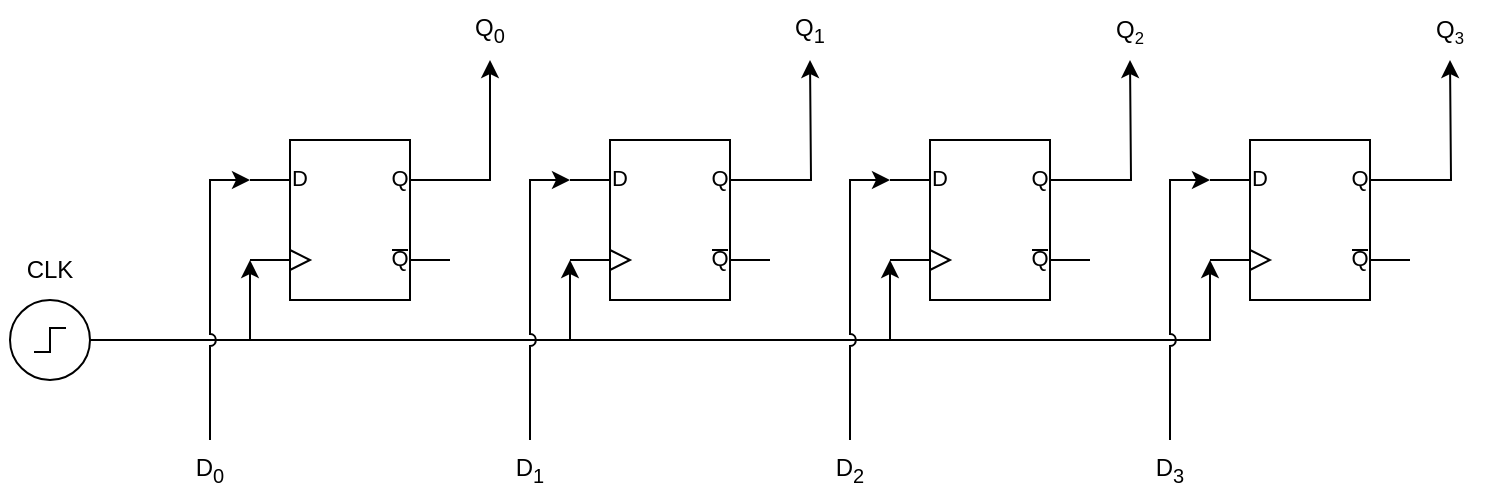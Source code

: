 <mxfile version="24.7.17">
  <diagram name="Page-1" id="IDa8VPxM7N5lLcx1AvHh">
    <mxGraphModel dx="683" dy="361" grid="1" gridSize="10" guides="1" tooltips="1" connect="1" arrows="1" fold="1" page="1" pageScale="1" pageWidth="1169" pageHeight="827" math="0" shadow="0">
      <root>
        <mxCell id="0" />
        <mxCell id="1" parent="0" />
        <mxCell id="yq3ltNH1rgBGzeeDZYcj-17" style="edgeStyle=orthogonalEdgeStyle;rounded=0;orthogonalLoop=1;jettySize=auto;html=1;exitX=1;exitY=0.25;exitDx=0;exitDy=0;exitPerimeter=0;endArrow=classic;endFill=1;entryX=0.5;entryY=1;entryDx=0;entryDy=0;" edge="1" parent="1" source="yq3ltNH1rgBGzeeDZYcj-1" target="yq3ltNH1rgBGzeeDZYcj-18">
          <mxGeometry relative="1" as="geometry">
            <mxPoint x="360" y="240" as="targetPoint" />
          </mxGeometry>
        </mxCell>
        <mxCell id="yq3ltNH1rgBGzeeDZYcj-1" value="" style="verticalLabelPosition=bottom;shadow=0;dashed=0;align=center;html=1;verticalAlign=top;shape=mxgraph.electrical.logic_gates.d_type_flip-flop;fillColor=none;strokeColor=#000000;" vertex="1" parent="1">
          <mxGeometry x="240" y="280" width="100" height="80" as="geometry" />
        </mxCell>
        <mxCell id="yq3ltNH1rgBGzeeDZYcj-19" style="edgeStyle=orthogonalEdgeStyle;rounded=0;orthogonalLoop=1;jettySize=auto;html=1;exitX=1;exitY=0.25;exitDx=0;exitDy=0;exitPerimeter=0;endArrow=classic;endFill=1;" edge="1" parent="1" source="yq3ltNH1rgBGzeeDZYcj-2">
          <mxGeometry relative="1" as="geometry">
            <mxPoint x="520" y="240" as="targetPoint" />
          </mxGeometry>
        </mxCell>
        <mxCell id="yq3ltNH1rgBGzeeDZYcj-2" value="" style="verticalLabelPosition=bottom;shadow=0;dashed=0;align=center;html=1;verticalAlign=top;shape=mxgraph.electrical.logic_gates.d_type_flip-flop;fillColor=none;strokeColor=#000000;" vertex="1" parent="1">
          <mxGeometry x="400" y="280" width="100" height="80" as="geometry" />
        </mxCell>
        <mxCell id="yq3ltNH1rgBGzeeDZYcj-21" style="edgeStyle=orthogonalEdgeStyle;rounded=0;orthogonalLoop=1;jettySize=auto;html=1;exitX=1;exitY=0.25;exitDx=0;exitDy=0;exitPerimeter=0;endArrow=classic;endFill=1;" edge="1" parent="1" source="yq3ltNH1rgBGzeeDZYcj-3">
          <mxGeometry relative="1" as="geometry">
            <mxPoint x="680" y="240" as="targetPoint" />
          </mxGeometry>
        </mxCell>
        <mxCell id="yq3ltNH1rgBGzeeDZYcj-3" value="" style="verticalLabelPosition=bottom;shadow=0;dashed=0;align=center;html=1;verticalAlign=top;shape=mxgraph.electrical.logic_gates.d_type_flip-flop;fillColor=none;strokeColor=#000000;" vertex="1" parent="1">
          <mxGeometry x="560" y="280" width="100" height="80" as="geometry" />
        </mxCell>
        <mxCell id="yq3ltNH1rgBGzeeDZYcj-23" style="edgeStyle=orthogonalEdgeStyle;rounded=0;orthogonalLoop=1;jettySize=auto;html=1;exitX=1;exitY=0.25;exitDx=0;exitDy=0;exitPerimeter=0;endArrow=classic;endFill=1;flowAnimation=0;shadow=0;jumpStyle=arc;" edge="1" parent="1" source="yq3ltNH1rgBGzeeDZYcj-4">
          <mxGeometry relative="1" as="geometry">
            <mxPoint x="840" y="240" as="targetPoint" />
          </mxGeometry>
        </mxCell>
        <mxCell id="yq3ltNH1rgBGzeeDZYcj-4" value="" style="verticalLabelPosition=bottom;shadow=0;dashed=0;align=center;html=1;verticalAlign=top;shape=mxgraph.electrical.logic_gates.d_type_flip-flop;fillColor=none;strokeColor=#000000;" vertex="1" parent="1">
          <mxGeometry x="720" y="280" width="100" height="80" as="geometry" />
        </mxCell>
        <mxCell id="yq3ltNH1rgBGzeeDZYcj-7" value="CLK" style="text;strokeColor=none;align=center;fillColor=none;html=1;verticalAlign=middle;whiteSpace=wrap;rounded=0;" vertex="1" parent="1">
          <mxGeometry x="115" y="330" width="50" height="30" as="geometry" />
        </mxCell>
        <mxCell id="yq3ltNH1rgBGzeeDZYcj-18" value="Q&lt;sub&gt;0&lt;/sub&gt;" style="text;html=1;align=center;verticalAlign=middle;whiteSpace=wrap;rounded=0;" vertex="1" parent="1">
          <mxGeometry x="330" y="210" width="60" height="30" as="geometry" />
        </mxCell>
        <mxCell id="yq3ltNH1rgBGzeeDZYcj-20" value="Q&lt;sub&gt;1&lt;/sub&gt;" style="text;html=1;align=center;verticalAlign=middle;whiteSpace=wrap;rounded=0;" vertex="1" parent="1">
          <mxGeometry x="490" y="210" width="60" height="30" as="geometry" />
        </mxCell>
        <mxCell id="yq3ltNH1rgBGzeeDZYcj-22" value="Q&lt;span style=&quot;font-size: 10px;&quot;&gt;&lt;sub&gt;2&lt;/sub&gt;&lt;/span&gt;" style="text;html=1;align=center;verticalAlign=middle;whiteSpace=wrap;rounded=0;" vertex="1" parent="1">
          <mxGeometry x="650" y="210" width="60" height="30" as="geometry" />
        </mxCell>
        <mxCell id="yq3ltNH1rgBGzeeDZYcj-24" value="Q&lt;span style=&quot;font-size: 10px;&quot;&gt;&lt;sub&gt;3&lt;/sub&gt;&lt;/span&gt;" style="text;html=1;align=center;verticalAlign=middle;whiteSpace=wrap;rounded=0;" vertex="1" parent="1">
          <mxGeometry x="810" y="210" width="60" height="30" as="geometry" />
        </mxCell>
        <mxCell id="yq3ltNH1rgBGzeeDZYcj-26" value="D&lt;sub&gt;0&lt;/sub&gt;" style="text;html=1;align=center;verticalAlign=middle;whiteSpace=wrap;rounded=0;" vertex="1" parent="1">
          <mxGeometry x="190" y="430" width="60" height="30" as="geometry" />
        </mxCell>
        <mxCell id="yq3ltNH1rgBGzeeDZYcj-28" value="D&lt;sub&gt;1&lt;/sub&gt;" style="text;html=1;align=center;verticalAlign=middle;whiteSpace=wrap;rounded=0;" vertex="1" parent="1">
          <mxGeometry x="350" y="430" width="60" height="30" as="geometry" />
        </mxCell>
        <mxCell id="yq3ltNH1rgBGzeeDZYcj-36" value="" style="pointerEvents=1;verticalLabelPosition=bottom;shadow=0;dashed=0;align=center;html=1;verticalAlign=top;shape=mxgraph.electrical.signal_sources.source;aspect=fixed;points=[[0.5,0,0],[1,0.5,0],[0.5,1,0],[0,0.5,0]];elSignalType=stepOn;" vertex="1" parent="1">
          <mxGeometry x="120" y="360" width="40" height="40" as="geometry" />
        </mxCell>
        <mxCell id="yq3ltNH1rgBGzeeDZYcj-37" style="edgeStyle=orthogonalEdgeStyle;rounded=0;orthogonalLoop=1;jettySize=auto;html=1;entryX=0;entryY=0.75;entryDx=0;entryDy=0;entryPerimeter=0;endArrow=classic;endFill=1;jumpStyle=arc;" edge="1" parent="1" source="yq3ltNH1rgBGzeeDZYcj-36" target="yq3ltNH1rgBGzeeDZYcj-1">
          <mxGeometry relative="1" as="geometry">
            <Array as="points">
              <mxPoint x="240" y="380" />
            </Array>
          </mxGeometry>
        </mxCell>
        <mxCell id="yq3ltNH1rgBGzeeDZYcj-38" style="edgeStyle=orthogonalEdgeStyle;rounded=0;orthogonalLoop=1;jettySize=auto;html=1;entryX=0;entryY=0.75;entryDx=0;entryDy=0;entryPerimeter=0;endArrow=classic;endFill=1;jumpStyle=arc;" edge="1" parent="1" source="yq3ltNH1rgBGzeeDZYcj-36" target="yq3ltNH1rgBGzeeDZYcj-2">
          <mxGeometry relative="1" as="geometry">
            <Array as="points">
              <mxPoint x="400" y="380" />
            </Array>
          </mxGeometry>
        </mxCell>
        <mxCell id="yq3ltNH1rgBGzeeDZYcj-39" style="edgeStyle=orthogonalEdgeStyle;rounded=0;orthogonalLoop=1;jettySize=auto;html=1;entryX=0;entryY=0.75;entryDx=0;entryDy=0;entryPerimeter=0;endArrow=classic;endFill=1;jumpStyle=arc;" edge="1" parent="1" source="yq3ltNH1rgBGzeeDZYcj-36" target="yq3ltNH1rgBGzeeDZYcj-3">
          <mxGeometry relative="1" as="geometry">
            <Array as="points">
              <mxPoint x="560" y="380" />
            </Array>
          </mxGeometry>
        </mxCell>
        <mxCell id="yq3ltNH1rgBGzeeDZYcj-40" style="edgeStyle=orthogonalEdgeStyle;rounded=0;orthogonalLoop=1;jettySize=auto;html=1;entryX=0;entryY=0.75;entryDx=0;entryDy=0;entryPerimeter=0;endArrow=classic;endFill=1;jumpStyle=none;" edge="1" parent="1" source="yq3ltNH1rgBGzeeDZYcj-36" target="yq3ltNH1rgBGzeeDZYcj-4">
          <mxGeometry relative="1" as="geometry">
            <Array as="points">
              <mxPoint x="720" y="380" />
            </Array>
          </mxGeometry>
        </mxCell>
        <mxCell id="yq3ltNH1rgBGzeeDZYcj-41" style="edgeStyle=orthogonalEdgeStyle;rounded=0;orthogonalLoop=1;jettySize=auto;html=1;entryX=0;entryY=0.25;entryDx=0;entryDy=0;entryPerimeter=0;jumpStyle=arc;" edge="1" parent="1" source="yq3ltNH1rgBGzeeDZYcj-26" target="yq3ltNH1rgBGzeeDZYcj-1">
          <mxGeometry relative="1" as="geometry" />
        </mxCell>
        <mxCell id="yq3ltNH1rgBGzeeDZYcj-42" value="D&lt;sub&gt;2&lt;/sub&gt;" style="text;html=1;align=center;verticalAlign=middle;whiteSpace=wrap;rounded=0;" vertex="1" parent="1">
          <mxGeometry x="510" y="430" width="60" height="30" as="geometry" />
        </mxCell>
        <mxCell id="yq3ltNH1rgBGzeeDZYcj-43" value="D&lt;sub&gt;3&lt;/sub&gt;" style="text;html=1;align=center;verticalAlign=middle;whiteSpace=wrap;rounded=0;" vertex="1" parent="1">
          <mxGeometry x="670" y="430" width="60" height="30" as="geometry" />
        </mxCell>
        <mxCell id="yq3ltNH1rgBGzeeDZYcj-44" style="edgeStyle=orthogonalEdgeStyle;rounded=0;orthogonalLoop=1;jettySize=auto;html=1;entryX=0;entryY=0.25;entryDx=0;entryDy=0;entryPerimeter=0;jumpStyle=arc;" edge="1" parent="1" source="yq3ltNH1rgBGzeeDZYcj-28" target="yq3ltNH1rgBGzeeDZYcj-2">
          <mxGeometry relative="1" as="geometry" />
        </mxCell>
        <mxCell id="yq3ltNH1rgBGzeeDZYcj-45" style="edgeStyle=orthogonalEdgeStyle;rounded=0;orthogonalLoop=1;jettySize=auto;html=1;entryX=0;entryY=0.25;entryDx=0;entryDy=0;entryPerimeter=0;jumpStyle=arc;" edge="1" parent="1" source="yq3ltNH1rgBGzeeDZYcj-42" target="yq3ltNH1rgBGzeeDZYcj-3">
          <mxGeometry relative="1" as="geometry" />
        </mxCell>
        <mxCell id="yq3ltNH1rgBGzeeDZYcj-46" style="edgeStyle=orthogonalEdgeStyle;rounded=0;orthogonalLoop=1;jettySize=auto;html=1;entryX=0;entryY=0.25;entryDx=0;entryDy=0;entryPerimeter=0;jumpStyle=arc;" edge="1" parent="1" source="yq3ltNH1rgBGzeeDZYcj-43" target="yq3ltNH1rgBGzeeDZYcj-4">
          <mxGeometry relative="1" as="geometry" />
        </mxCell>
      </root>
    </mxGraphModel>
  </diagram>
</mxfile>
